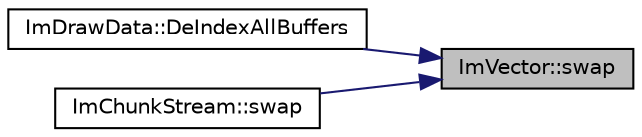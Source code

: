 digraph "ImVector::swap"
{
 // LATEX_PDF_SIZE
  edge [fontname="Helvetica",fontsize="10",labelfontname="Helvetica",labelfontsize="10"];
  node [fontname="Helvetica",fontsize="10",shape=record];
  rankdir="RL";
  Node1 [label="ImVector::swap",height=0.2,width=0.4,color="black", fillcolor="grey75", style="filled", fontcolor="black",tooltip=" "];
  Node1 -> Node2 [dir="back",color="midnightblue",fontsize="10",style="solid"];
  Node2 [label="ImDrawData::DeIndexAllBuffers",height=0.2,width=0.4,color="black", fillcolor="white", style="filled",URL="$struct_im_draw_data.html#a88ae746e958b79ee527fe94dee29d57c",tooltip=" "];
  Node1 -> Node3 [dir="back",color="midnightblue",fontsize="10",style="solid"];
  Node3 [label="ImChunkStream::swap",height=0.2,width=0.4,color="black", fillcolor="white", style="filled",URL="$struct_im_chunk_stream.html#adbd734ea08939c0bce519e90b26c9d28",tooltip=" "];
}
